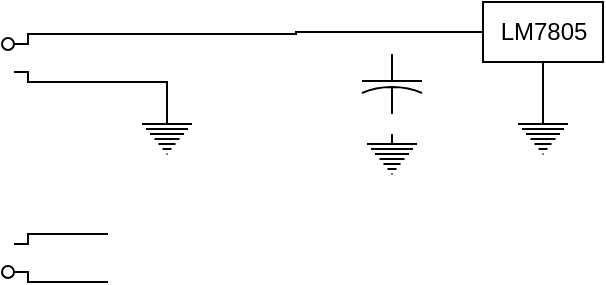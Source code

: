 <mxfile version="20.2.5" type="device"><diagram id="4OlQ7E0zvAS_KW43iTpK" name="Página-1"><mxGraphModel dx="415" dy="219" grid="1" gridSize="10" guides="1" tooltips="1" connect="1" arrows="1" fold="1" page="1" pageScale="1" pageWidth="640" pageHeight="350" math="0" shadow="0"><root><mxCell id="0"/><mxCell id="1" parent="0"/><mxCell id="1lR-TTX2xr2FU7-rNIcv-9" style="edgeStyle=orthogonalEdgeStyle;rounded=0;orthogonalLoop=1;jettySize=auto;html=1;exitX=1;exitY=1;exitDx=0;exitDy=0;exitPerimeter=0;endArrow=none;endFill=0;" edge="1" parent="1" source="1lR-TTX2xr2FU7-rNIcv-2" target="1lR-TTX2xr2FU7-rNIcv-4"><mxGeometry relative="1" as="geometry"><Array as="points"><mxPoint x="197" y="100"/><mxPoint x="197" y="99"/></Array></mxGeometry></mxCell><mxCell id="1lR-TTX2xr2FU7-rNIcv-2" value="" style="pointerEvents=1;verticalLabelPosition=bottom;shadow=0;dashed=0;align=center;html=1;verticalAlign=top;shape=mxgraph.electrical.miscellaneous.2_conductor_plug;rotation=-180;flipH=1;" vertex="1" parent="1"><mxGeometry x="50" y="100" width="53" height="24" as="geometry"/></mxCell><mxCell id="1lR-TTX2xr2FU7-rNIcv-3" value="" style="pointerEvents=1;verticalLabelPosition=bottom;shadow=0;dashed=0;align=center;html=1;verticalAlign=top;shape=mxgraph.electrical.miscellaneous.2_conductor_plug" vertex="1" parent="1"><mxGeometry x="50" y="200" width="53" height="24" as="geometry"/></mxCell><mxCell id="1lR-TTX2xr2FU7-rNIcv-6" style="edgeStyle=orthogonalEdgeStyle;rounded=0;orthogonalLoop=1;jettySize=auto;html=1;entryX=0.5;entryY=0;entryDx=0;entryDy=0;entryPerimeter=0;endArrow=none;endFill=0;" edge="1" parent="1" source="1lR-TTX2xr2FU7-rNIcv-4" target="1lR-TTX2xr2FU7-rNIcv-5"><mxGeometry relative="1" as="geometry"/></mxCell><mxCell id="1lR-TTX2xr2FU7-rNIcv-4" value="LM7805" style="rounded=0;whiteSpace=wrap;html=1;" vertex="1" parent="1"><mxGeometry x="290.5" y="84" width="60" height="30" as="geometry"/></mxCell><mxCell id="1lR-TTX2xr2FU7-rNIcv-5" value="" style="pointerEvents=1;verticalLabelPosition=bottom;shadow=0;dashed=0;align=center;html=1;verticalAlign=top;shape=mxgraph.electrical.signal_sources.protective_earth;" vertex="1" parent="1"><mxGeometry x="308" y="140" width="25" height="20" as="geometry"/></mxCell><mxCell id="1lR-TTX2xr2FU7-rNIcv-8" style="edgeStyle=orthogonalEdgeStyle;rounded=0;orthogonalLoop=1;jettySize=auto;html=1;entryX=1;entryY=0;entryDx=0;entryDy=0;entryPerimeter=0;endArrow=none;endFill=0;" edge="1" parent="1" source="1lR-TTX2xr2FU7-rNIcv-7" target="1lR-TTX2xr2FU7-rNIcv-2"><mxGeometry relative="1" as="geometry"><Array as="points"><mxPoint x="133" y="124"/></Array></mxGeometry></mxCell><mxCell id="1lR-TTX2xr2FU7-rNIcv-7" value="" style="pointerEvents=1;verticalLabelPosition=bottom;shadow=0;dashed=0;align=center;html=1;verticalAlign=top;shape=mxgraph.electrical.signal_sources.protective_earth;" vertex="1" parent="1"><mxGeometry x="120" y="140" width="25" height="20" as="geometry"/></mxCell><mxCell id="1lR-TTX2xr2FU7-rNIcv-10" value="" style="pointerEvents=1;verticalLabelPosition=bottom;shadow=0;dashed=0;align=center;html=1;verticalAlign=top;shape=mxgraph.electrical.capacitors.capacitor_2;rotation=90;" vertex="1" parent="1"><mxGeometry x="230" y="110" width="30" height="30" as="geometry"/></mxCell><mxCell id="1lR-TTX2xr2FU7-rNIcv-11" value="" style="pointerEvents=1;verticalLabelPosition=bottom;shadow=0;dashed=0;align=center;html=1;verticalAlign=top;shape=mxgraph.electrical.signal_sources.protective_earth;" vertex="1" parent="1"><mxGeometry x="232.5" y="150" width="25" height="20" as="geometry"/></mxCell></root></mxGraphModel></diagram></mxfile>